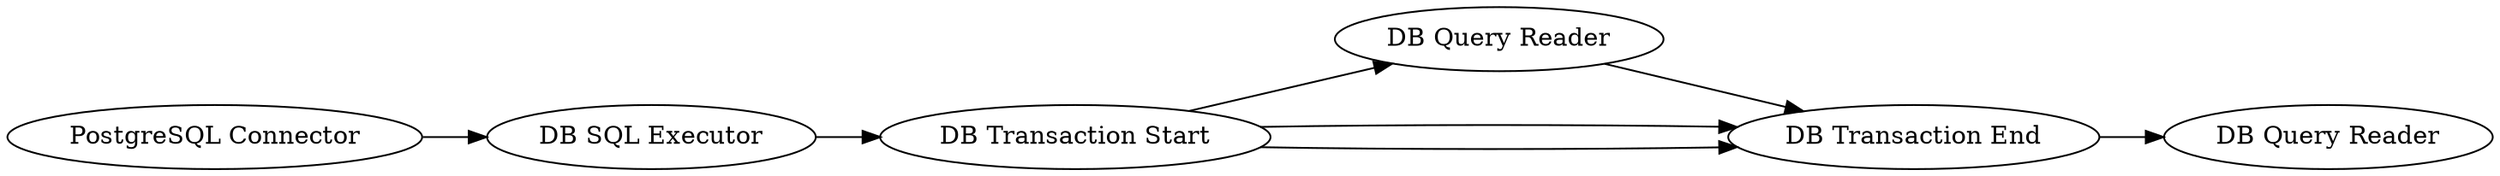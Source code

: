 digraph {
	25 [label="PostgreSQL Connector"]
	26 [label="DB Query Reader"]
	27 [label="DB SQL Executor"]
	28 [label="DB Query Reader"]
	29 [label="DB Transaction Start"]
	30 [label="DB Transaction End"]
	25 -> 27
	26 -> 30
	27 -> 29
	29 -> 26
	29 -> 30
	29 -> 30
	30 -> 28
	rankdir=LR
}
